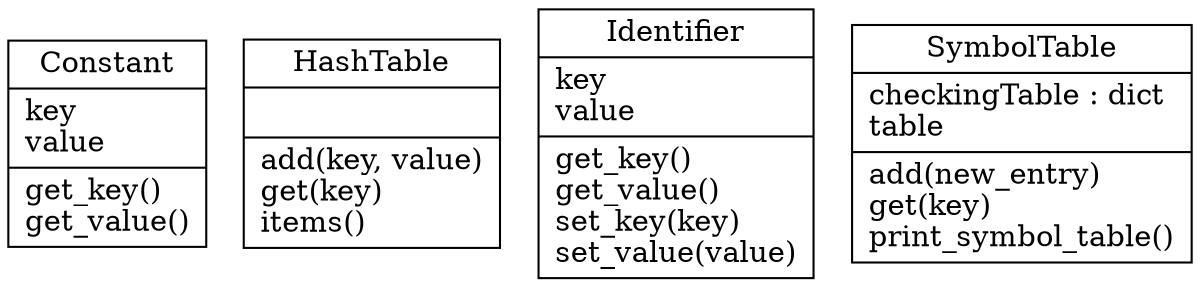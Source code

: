 digraph "classes" {
charset="utf-8"
rankdir=BT
"0" [label="{Constant|key\lvalue\l|get_key()\lget_value()\l}", shape="record"];
"1" [label="{HashTable|\l|add(key, value)\lget(key)\litems()\l}", shape="record"];
"2" [label="{Identifier|key\lvalue\l|get_key()\lget_value()\lset_key(key)\lset_value(value)\l}", shape="record"];
"3" [label="{SymbolTable|checkingTable : dict\ltable\l|add(new_entry)\lget(key)\lprint_symbol_table()\l}", shape="record"];
}
